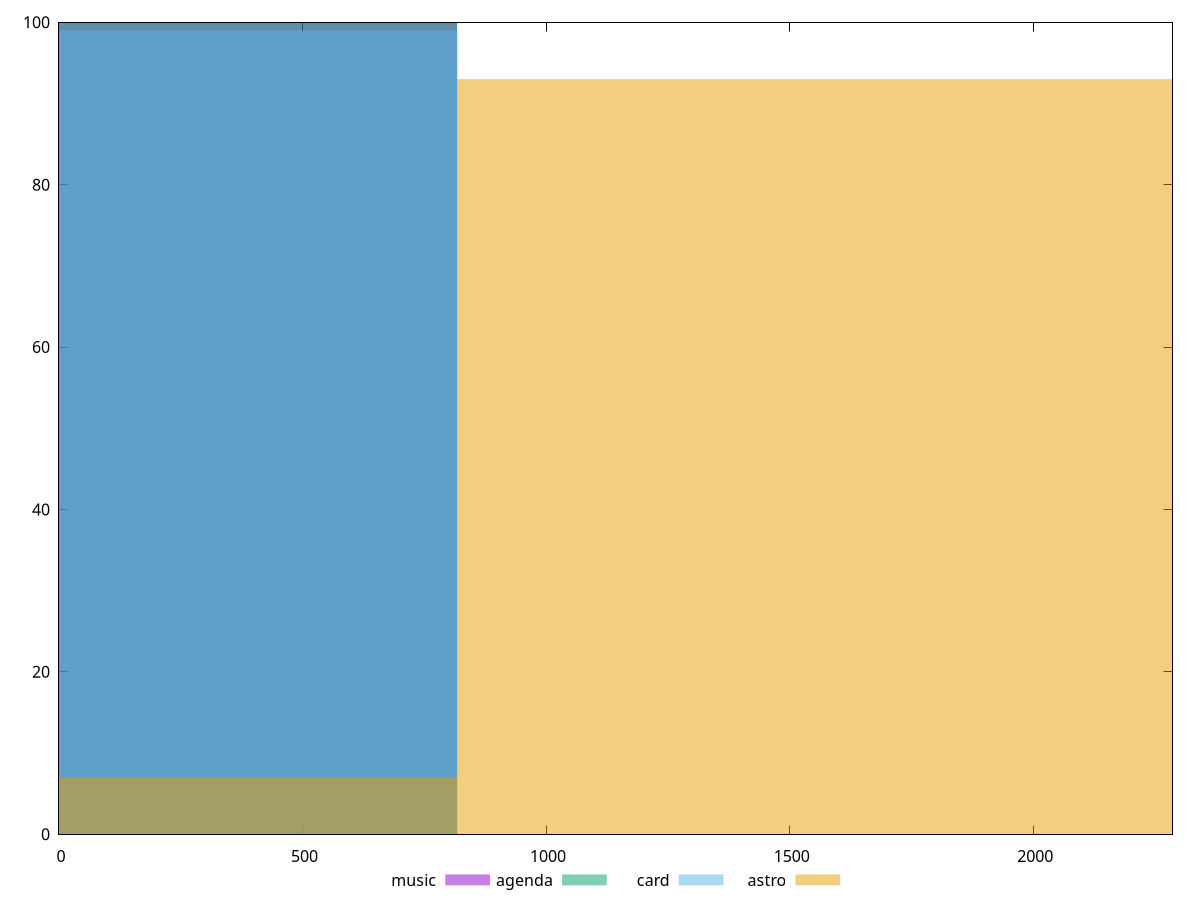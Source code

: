 reset

$music <<EOF
0 100
EOF

$agenda <<EOF
0 100
EOF

$card <<EOF
0 99
EOF

$astro <<EOF
0 7
1634.712923392397 93
EOF

set key outside below
set boxwidth 1634.712923392397
set xrange [0:2286]
set yrange [0:100]
set trange [0:100]
set style fill transparent solid 0.5 noborder
set terminal svg size 640, 520 enhanced background rgb 'white'
set output "reports/report_00027_2021-02-24T12-40-31.850Z/render-blocking-resources/comparison/histogram/all_raw.svg"

plot $music title "music" with boxes, \
     $agenda title "agenda" with boxes, \
     $card title "card" with boxes, \
     $astro title "astro" with boxes

reset
